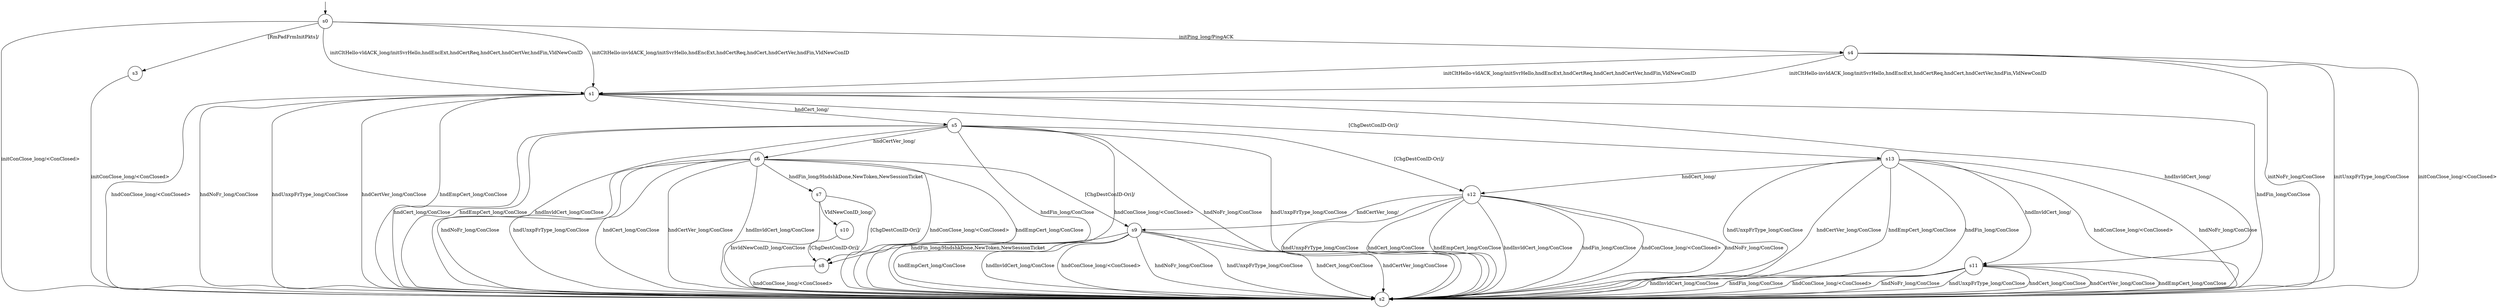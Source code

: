 digraph g {

s0 [shape="circle" label="s0"];
s1 [shape="circle" label="s1"];
s2 [shape="circle" label="s2"];
s3 [shape="circle" label="s3"];
s4 [shape="circle" label="s4"];
s5 [shape="circle" label="s5"];
s6 [shape="circle" label="s6"];
s7 [shape="circle" label="s7"];
s8 [shape="circle" label="s8"];
s9 [shape="circle" label="s9"];
s10 [shape="circle" label="s10"];
s11 [shape="circle" label="s11"];
s12 [shape="circle" label="s12"];
s13 [shape="circle" label="s13"];
s0 -> s4 [label="initPing_long/PingACK "];
s0 -> s2 [label="initConClose_long/<ConClosed> "];
s0 -> s1 [label="initCltHello-vldACK_long/initSvrHello,hndEncExt,hndCertReq,hndCert,hndCertVer,hndFin,VldNewConID "];
s0 -> s1 [label="initCltHello-invldACK_long/initSvrHello,hndEncExt,hndCertReq,hndCert,hndCertVer,hndFin,VldNewConID "];
s0 -> s3 [label="[RmPadFrmInitPkts]/ "];
s1 -> s2 [label="hndFin_long/ConClose "];
s1 -> s2 [label="hndConClose_long/<ConClosed> "];
s1 -> s2 [label="hndNoFr_long/ConClose "];
s1 -> s2 [label="hndUnxpFrType_long/ConClose "];
s1 -> s13 [label="[ChgDestConID-Ori]/ "];
s1 -> s5 [label="hndCert_long/ "];
s1 -> s2 [label="hndCertVer_long/ConClose "];
s1 -> s2 [label="hndEmpCert_long/ConClose "];
s1 -> s11 [label="hndInvldCert_long/ "];
s3 -> s2 [label="initConClose_long/<ConClosed> "];
s4 -> s2 [label="initConClose_long/<ConClosed> "];
s4 -> s1 [label="initCltHello-vldACK_long/initSvrHello,hndEncExt,hndCertReq,hndCert,hndCertVer,hndFin,VldNewConID "];
s4 -> s1 [label="initCltHello-invldACK_long/initSvrHello,hndEncExt,hndCertReq,hndCert,hndCertVer,hndFin,VldNewConID "];
s4 -> s2 [label="initNoFr_long/ConClose "];
s4 -> s2 [label="initUnxpFrType_long/ConClose "];
s5 -> s2 [label="hndFin_long/ConClose "];
s5 -> s2 [label="hndConClose_long/<ConClosed> "];
s5 -> s2 [label="hndNoFr_long/ConClose "];
s5 -> s2 [label="hndUnxpFrType_long/ConClose "];
s5 -> s12 [label="[ChgDestConID-Ori]/ "];
s5 -> s2 [label="hndCert_long/ConClose "];
s5 -> s6 [label="hndCertVer_long/ "];
s5 -> s2 [label="hndEmpCert_long/ConClose "];
s5 -> s2 [label="hndInvldCert_long/ConClose "];
s6 -> s7 [label="hndFin_long/HndshkDone,NewToken,NewSessionTicket "];
s6 -> s2 [label="hndConClose_long/<ConClosed> "];
s6 -> s2 [label="hndNoFr_long/ConClose "];
s6 -> s2 [label="hndUnxpFrType_long/ConClose "];
s6 -> s9 [label="[ChgDestConID-Ori]/ "];
s6 -> s2 [label="hndCert_long/ConClose "];
s6 -> s2 [label="hndCertVer_long/ConClose "];
s6 -> s2 [label="hndEmpCert_long/ConClose "];
s6 -> s2 [label="hndInvldCert_long/ConClose "];
s7 -> s10 [label="VldNewConID_long/ "];
s7 -> s2 [label="InvldNewConID_long/ConClose "];
s7 -> s8 [label="[ChgDestConID-Ori]/ "];
s8 -> s2 [label="hndConClose_long/<ConClosed> "];
s9 -> s8 [label="hndFin_long/HndshkDone,NewToken,NewSessionTicket "];
s9 -> s2 [label="hndConClose_long/<ConClosed> "];
s9 -> s2 [label="hndNoFr_long/ConClose "];
s9 -> s2 [label="hndUnxpFrType_long/ConClose "];
s9 -> s2 [label="hndCert_long/ConClose "];
s9 -> s2 [label="hndCertVer_long/ConClose "];
s9 -> s2 [label="hndEmpCert_long/ConClose "];
s9 -> s2 [label="hndInvldCert_long/ConClose "];
s10 -> s8 [label="[ChgDestConID-Ori]/ "];
s11 -> s2 [label="hndFin_long/ConClose "];
s11 -> s2 [label="hndConClose_long/<ConClosed> "];
s11 -> s2 [label="hndNoFr_long/ConClose "];
s11 -> s2 [label="hndUnxpFrType_long/ConClose "];
s11 -> s2 [label="hndCert_long/ConClose "];
s11 -> s2 [label="hndCertVer_long/ConClose "];
s11 -> s2 [label="hndEmpCert_long/ConClose "];
s11 -> s2 [label="hndInvldCert_long/ConClose "];
s12 -> s2 [label="hndFin_long/ConClose "];
s12 -> s2 [label="hndConClose_long/<ConClosed> "];
s12 -> s2 [label="hndNoFr_long/ConClose "];
s12 -> s2 [label="hndUnxpFrType_long/ConClose "];
s12 -> s2 [label="hndCert_long/ConClose "];
s12 -> s9 [label="hndCertVer_long/ "];
s12 -> s2 [label="hndEmpCert_long/ConClose "];
s12 -> s2 [label="hndInvldCert_long/ConClose "];
s13 -> s2 [label="hndFin_long/ConClose "];
s13 -> s2 [label="hndConClose_long/<ConClosed> "];
s13 -> s2 [label="hndNoFr_long/ConClose "];
s13 -> s2 [label="hndUnxpFrType_long/ConClose "];
s13 -> s12 [label="hndCert_long/ "];
s13 -> s2 [label="hndCertVer_long/ConClose "];
s13 -> s2 [label="hndEmpCert_long/ConClose "];
s13 -> s11 [label="hndInvldCert_long/ "];

__start0 [label="" shape="none" width="0" height="0"];
__start0 -> s0;

}
